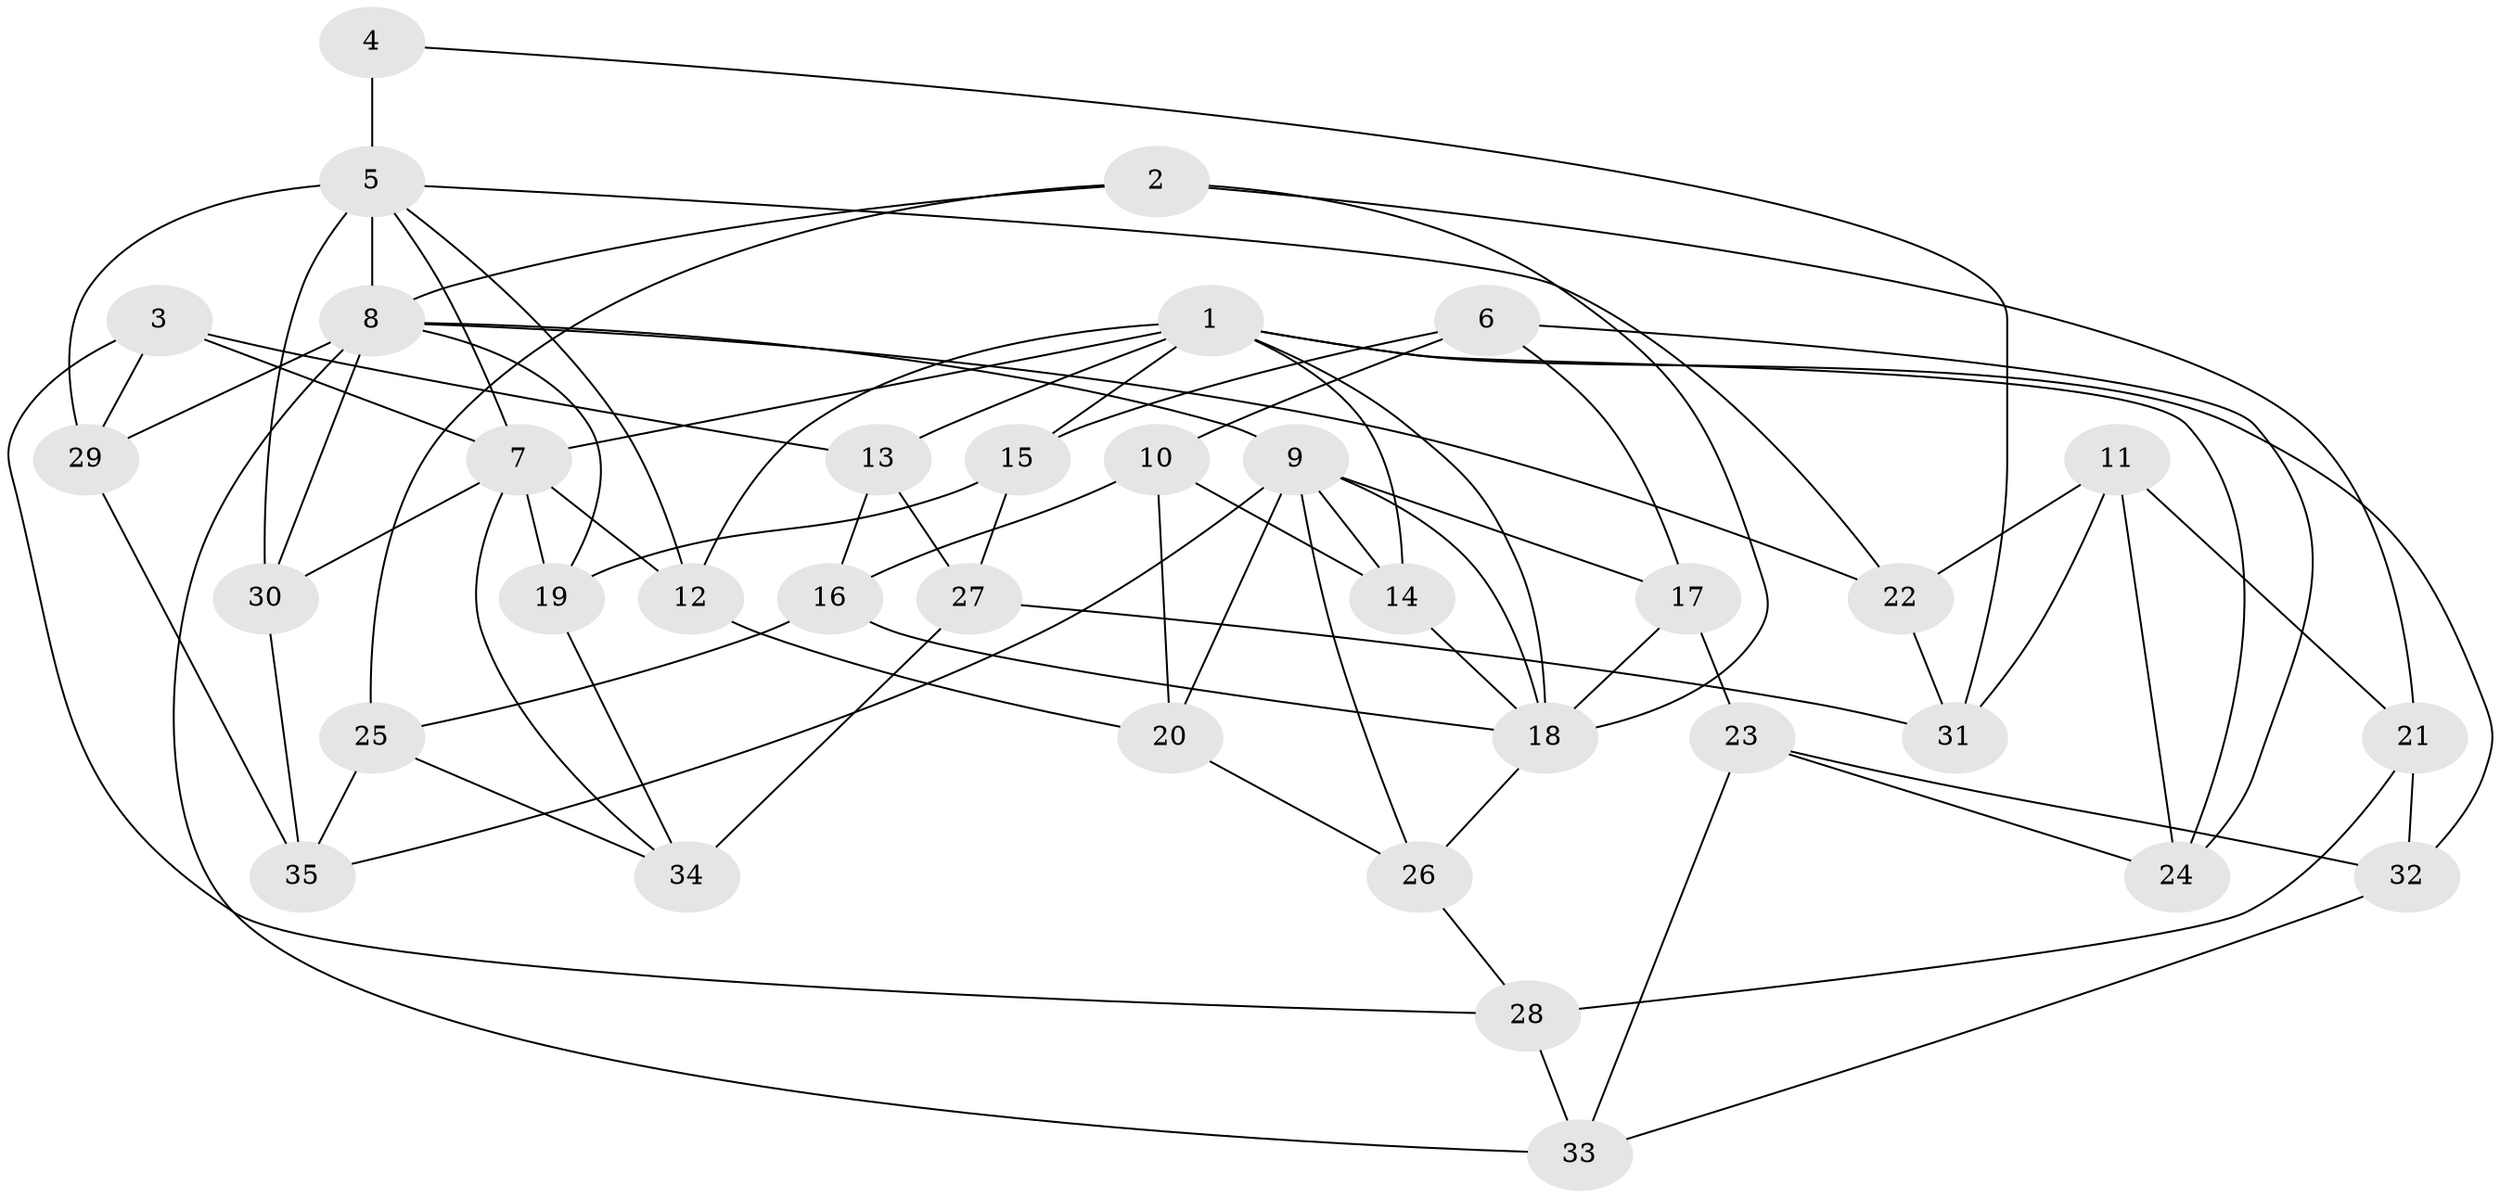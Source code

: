 // original degree distribution, {4: 1.0}
// Generated by graph-tools (version 1.1) at 2025/53/03/04/25 22:53:44]
// undirected, 35 vertices, 79 edges
graph export_dot {
  node [color=gray90,style=filled];
  1;
  2;
  3;
  4;
  5;
  6;
  7;
  8;
  9;
  10;
  11;
  12;
  13;
  14;
  15;
  16;
  17;
  18;
  19;
  20;
  21;
  22;
  23;
  24;
  25;
  26;
  27;
  28;
  29;
  30;
  31;
  32;
  33;
  34;
  35;
  1 -- 7 [weight=2.0];
  1 -- 12 [weight=1.0];
  1 -- 13 [weight=1.0];
  1 -- 14 [weight=1.0];
  1 -- 15 [weight=1.0];
  1 -- 18 [weight=2.0];
  1 -- 24 [weight=1.0];
  1 -- 32 [weight=1.0];
  2 -- 8 [weight=1.0];
  2 -- 18 [weight=1.0];
  2 -- 21 [weight=1.0];
  2 -- 25 [weight=1.0];
  3 -- 7 [weight=1.0];
  3 -- 13 [weight=1.0];
  3 -- 28 [weight=1.0];
  3 -- 29 [weight=1.0];
  4 -- 5 [weight=3.0];
  4 -- 31 [weight=1.0];
  5 -- 7 [weight=1.0];
  5 -- 8 [weight=4.0];
  5 -- 12 [weight=1.0];
  5 -- 22 [weight=1.0];
  5 -- 29 [weight=1.0];
  5 -- 30 [weight=1.0];
  6 -- 10 [weight=1.0];
  6 -- 15 [weight=1.0];
  6 -- 17 [weight=1.0];
  6 -- 24 [weight=1.0];
  7 -- 12 [weight=1.0];
  7 -- 19 [weight=1.0];
  7 -- 30 [weight=1.0];
  7 -- 34 [weight=1.0];
  8 -- 9 [weight=2.0];
  8 -- 19 [weight=1.0];
  8 -- 22 [weight=1.0];
  8 -- 29 [weight=1.0];
  8 -- 30 [weight=1.0];
  8 -- 33 [weight=1.0];
  9 -- 14 [weight=1.0];
  9 -- 17 [weight=1.0];
  9 -- 18 [weight=1.0];
  9 -- 20 [weight=1.0];
  9 -- 26 [weight=1.0];
  9 -- 35 [weight=1.0];
  10 -- 14 [weight=1.0];
  10 -- 16 [weight=1.0];
  10 -- 20 [weight=1.0];
  11 -- 21 [weight=1.0];
  11 -- 22 [weight=1.0];
  11 -- 24 [weight=1.0];
  11 -- 31 [weight=1.0];
  12 -- 20 [weight=1.0];
  13 -- 16 [weight=1.0];
  13 -- 27 [weight=1.0];
  14 -- 18 [weight=1.0];
  15 -- 19 [weight=1.0];
  15 -- 27 [weight=1.0];
  16 -- 18 [weight=1.0];
  16 -- 25 [weight=1.0];
  17 -- 18 [weight=1.0];
  17 -- 23 [weight=1.0];
  18 -- 26 [weight=1.0];
  19 -- 34 [weight=1.0];
  20 -- 26 [weight=1.0];
  21 -- 28 [weight=1.0];
  21 -- 32 [weight=1.0];
  22 -- 31 [weight=1.0];
  23 -- 24 [weight=1.0];
  23 -- 32 [weight=1.0];
  23 -- 33 [weight=1.0];
  25 -- 34 [weight=1.0];
  25 -- 35 [weight=1.0];
  26 -- 28 [weight=1.0];
  27 -- 31 [weight=1.0];
  27 -- 34 [weight=1.0];
  28 -- 33 [weight=1.0];
  29 -- 35 [weight=1.0];
  30 -- 35 [weight=1.0];
  32 -- 33 [weight=1.0];
}
